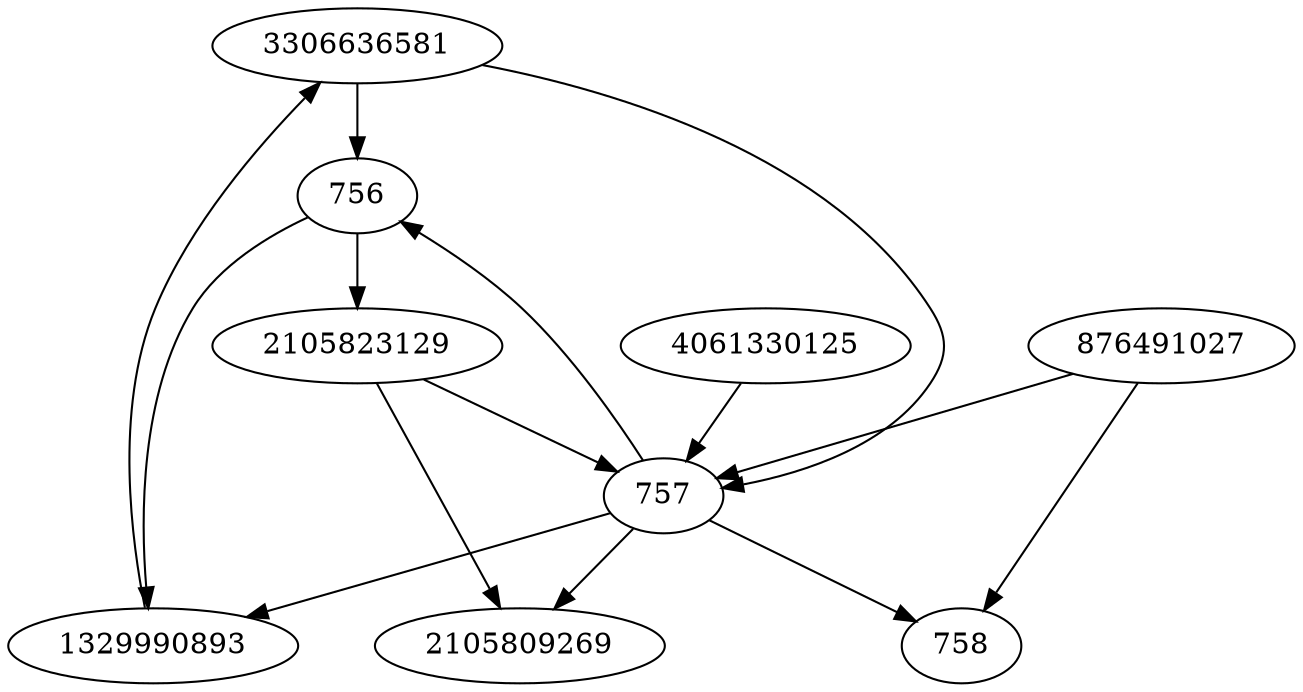 strict digraph  {
3306636581;
4061330125;
1329990893;
876491027;
756;
2105809269;
758;
757;
2105823129;
3306636581 -> 756;
3306636581 -> 757;
4061330125 -> 757;
1329990893 -> 3306636581;
876491027 -> 757;
876491027 -> 758;
756 -> 2105823129;
756 -> 1329990893;
757 -> 2105809269;
757 -> 758;
757 -> 756;
757 -> 1329990893;
2105823129 -> 757;
2105823129 -> 2105809269;
}
